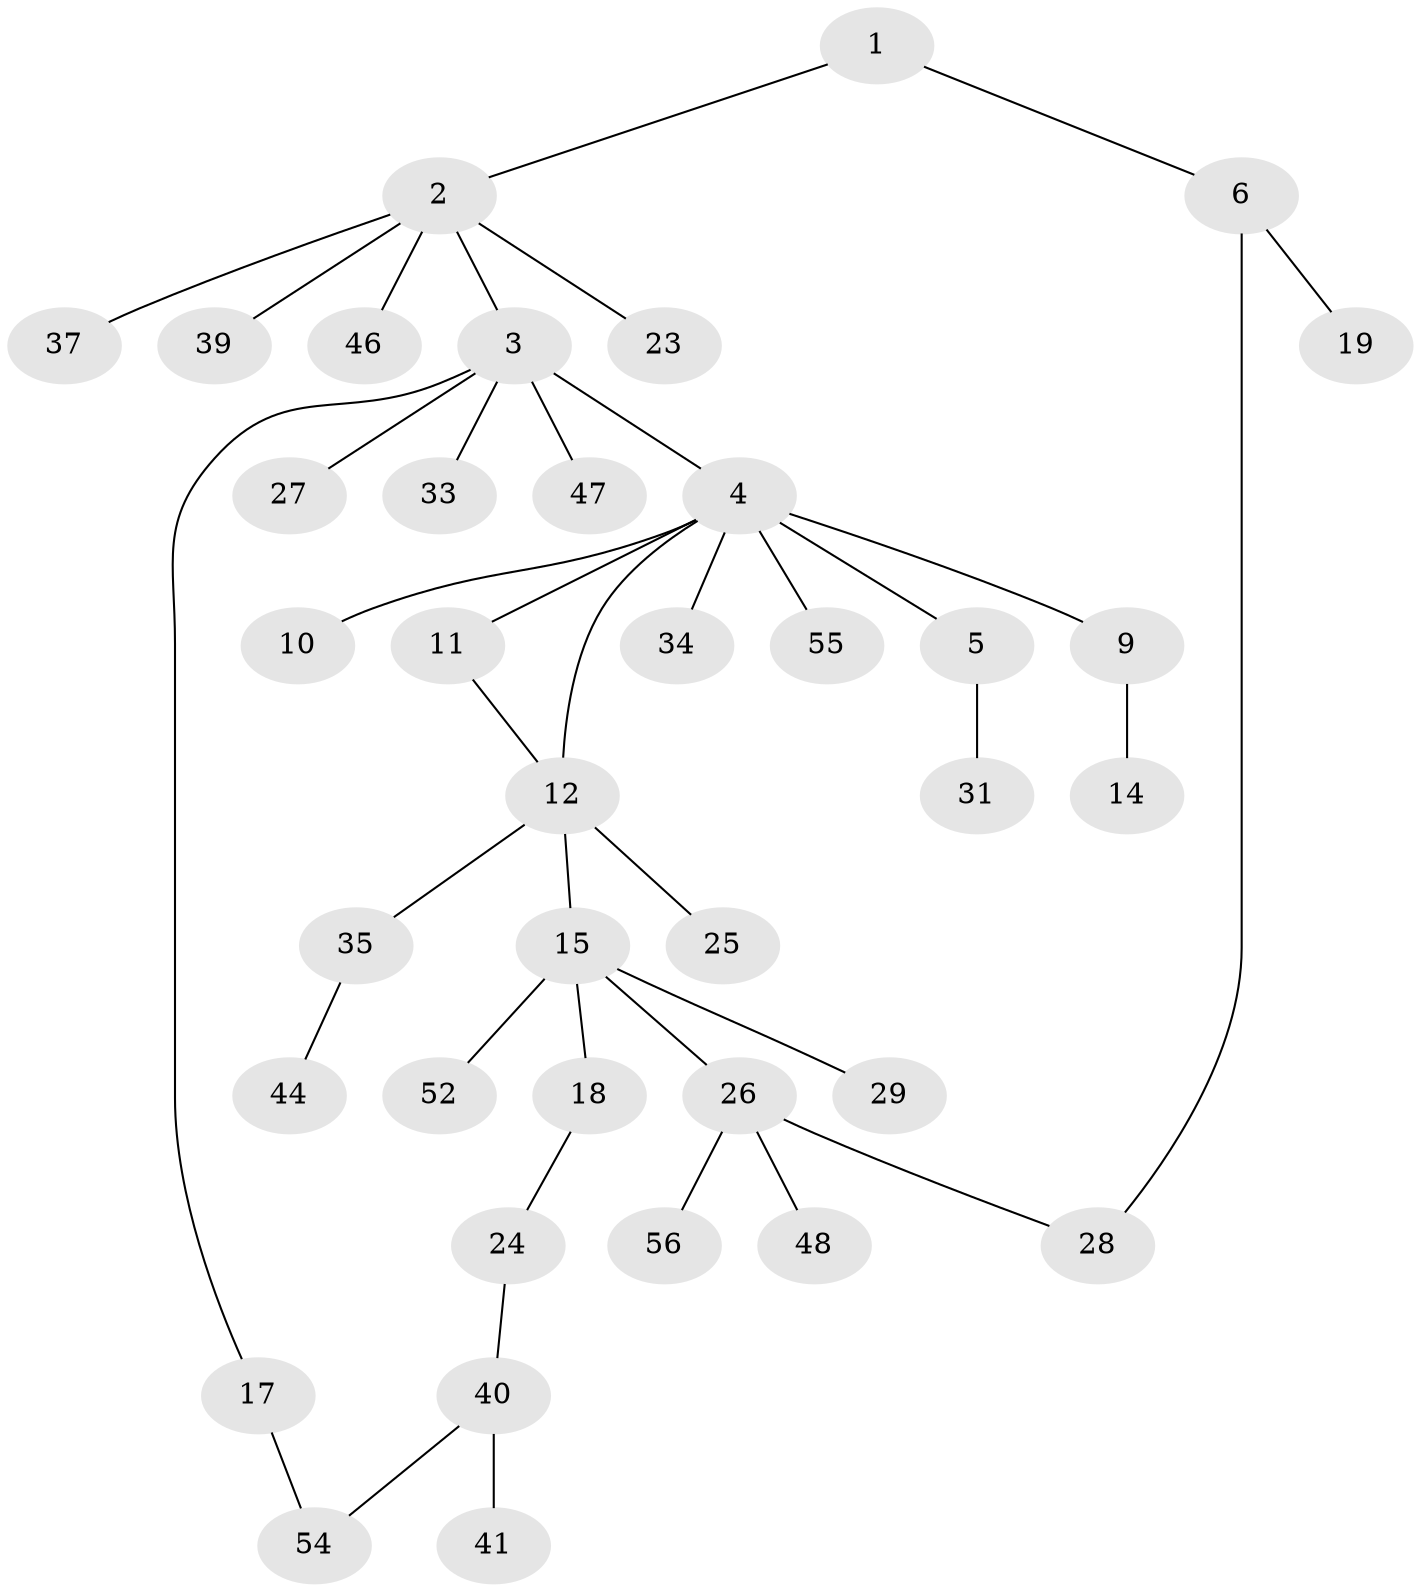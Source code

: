 // Generated by graph-tools (version 1.1) at 2025/51/02/27/25 19:51:38]
// undirected, 38 vertices, 40 edges
graph export_dot {
graph [start="1"]
  node [color=gray90,style=filled];
  1 [super="+51"];
  2 [super="+8"];
  3 [super="+20"];
  4 [super="+7"];
  5;
  6;
  9 [super="+53"];
  10;
  11 [super="+21"];
  12 [super="+13"];
  14 [super="+30"];
  15 [super="+16"];
  17 [super="+22"];
  18 [super="+42"];
  19 [super="+38"];
  23;
  24 [super="+36"];
  25;
  26 [super="+32"];
  27;
  28 [super="+45"];
  29;
  31 [super="+50"];
  33;
  34;
  35 [super="+43"];
  37;
  39;
  40 [super="+49"];
  41;
  44;
  46;
  47;
  48;
  52;
  54;
  55;
  56;
  1 -- 2;
  1 -- 6;
  2 -- 3;
  2 -- 23;
  2 -- 37;
  2 -- 39;
  2 -- 46;
  3 -- 4;
  3 -- 17;
  3 -- 27;
  3 -- 33;
  3 -- 47;
  4 -- 5;
  4 -- 9;
  4 -- 10;
  4 -- 12;
  4 -- 34;
  4 -- 11;
  4 -- 55;
  5 -- 31;
  6 -- 19;
  6 -- 28;
  9 -- 14;
  11 -- 12;
  12 -- 35;
  12 -- 25;
  12 -- 15;
  15 -- 26;
  15 -- 29;
  15 -- 52;
  15 -- 18;
  17 -- 54;
  18 -- 24;
  24 -- 40;
  26 -- 48;
  26 -- 56;
  26 -- 28;
  35 -- 44;
  40 -- 41;
  40 -- 54;
}

